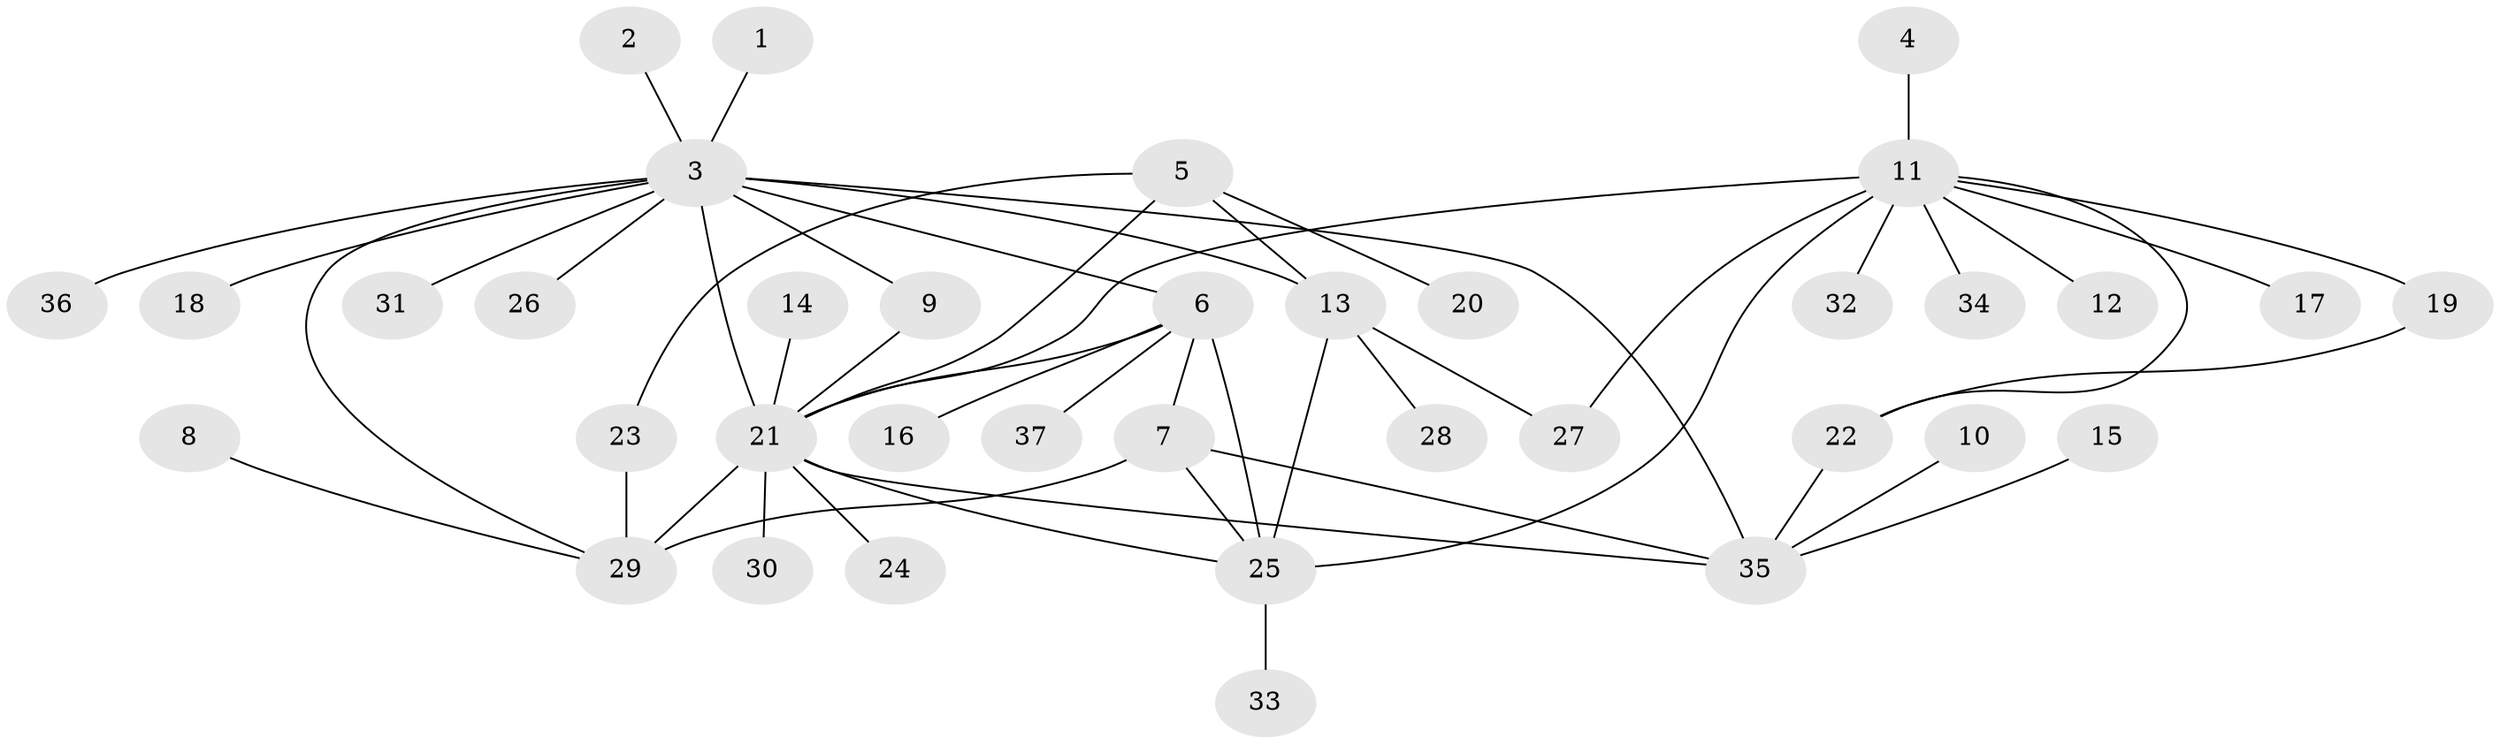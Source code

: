 // original degree distribution, {1: 0.5166666666666667, 17: 0.016666666666666666, 15: 0.016666666666666666, 13: 0.016666666666666666, 2: 0.26666666666666666, 4: 0.06666666666666667, 7: 0.03333333333333333, 6: 0.016666666666666666, 3: 0.03333333333333333, 10: 0.016666666666666666}
// Generated by graph-tools (version 1.1) at 2025/36/03/04/25 23:36:55]
// undirected, 37 vertices, 51 edges
graph export_dot {
  node [color=gray90,style=filled];
  1;
  2;
  3;
  4;
  5;
  6;
  7;
  8;
  9;
  10;
  11;
  12;
  13;
  14;
  15;
  16;
  17;
  18;
  19;
  20;
  21;
  22;
  23;
  24;
  25;
  26;
  27;
  28;
  29;
  30;
  31;
  32;
  33;
  34;
  35;
  36;
  37;
  1 -- 3 [weight=1.0];
  2 -- 3 [weight=1.0];
  3 -- 6 [weight=1.0];
  3 -- 9 [weight=1.0];
  3 -- 13 [weight=2.0];
  3 -- 18 [weight=1.0];
  3 -- 21 [weight=1.0];
  3 -- 26 [weight=1.0];
  3 -- 29 [weight=1.0];
  3 -- 31 [weight=1.0];
  3 -- 35 [weight=1.0];
  3 -- 36 [weight=1.0];
  4 -- 11 [weight=1.0];
  5 -- 13 [weight=1.0];
  5 -- 20 [weight=1.0];
  5 -- 21 [weight=1.0];
  5 -- 23 [weight=1.0];
  6 -- 7 [weight=1.0];
  6 -- 16 [weight=1.0];
  6 -- 21 [weight=1.0];
  6 -- 25 [weight=1.0];
  6 -- 37 [weight=1.0];
  7 -- 25 [weight=1.0];
  7 -- 29 [weight=1.0];
  7 -- 35 [weight=1.0];
  8 -- 29 [weight=1.0];
  9 -- 21 [weight=1.0];
  10 -- 35 [weight=1.0];
  11 -- 12 [weight=1.0];
  11 -- 17 [weight=1.0];
  11 -- 19 [weight=1.0];
  11 -- 21 [weight=1.0];
  11 -- 22 [weight=1.0];
  11 -- 25 [weight=1.0];
  11 -- 27 [weight=1.0];
  11 -- 32 [weight=2.0];
  11 -- 34 [weight=1.0];
  13 -- 25 [weight=1.0];
  13 -- 27 [weight=1.0];
  13 -- 28 [weight=1.0];
  14 -- 21 [weight=1.0];
  15 -- 35 [weight=1.0];
  19 -- 22 [weight=1.0];
  21 -- 24 [weight=1.0];
  21 -- 25 [weight=1.0];
  21 -- 29 [weight=1.0];
  21 -- 30 [weight=1.0];
  21 -- 35 [weight=1.0];
  22 -- 35 [weight=1.0];
  23 -- 29 [weight=1.0];
  25 -- 33 [weight=1.0];
}
